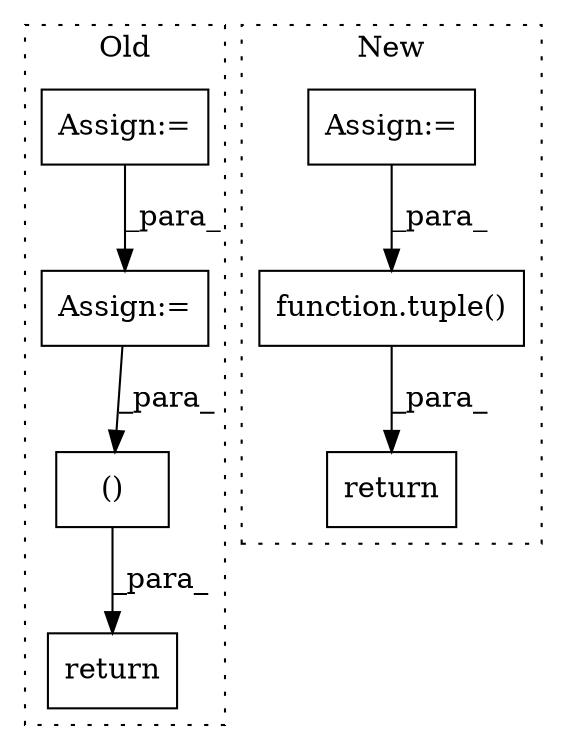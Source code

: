 digraph G {
subgraph cluster0 {
1 [label="return" a="93" s="7683" l="7" shape="box"];
5 [label="Assign:=" a="68" s="7635" l="3" shape="box"];
6 [label="()" a="54" s="7697" l="26" shape="box"];
7 [label="Assign:=" a="68" s="7487" l="3" shape="box"];
label = "Old";
style="dotted";
}
subgraph cluster1 {
2 [label="function.tuple()" a="75" s="5957,5971" l="6,1" shape="box"];
3 [label="return" a="93" s="5936" l="7" shape="box"];
4 [label="Assign:=" a="68" s="5014" l="3" shape="box"];
label = "New";
style="dotted";
}
2 -> 3 [label="_para_"];
4 -> 2 [label="_para_"];
5 -> 6 [label="_para_"];
6 -> 1 [label="_para_"];
7 -> 5 [label="_para_"];
}